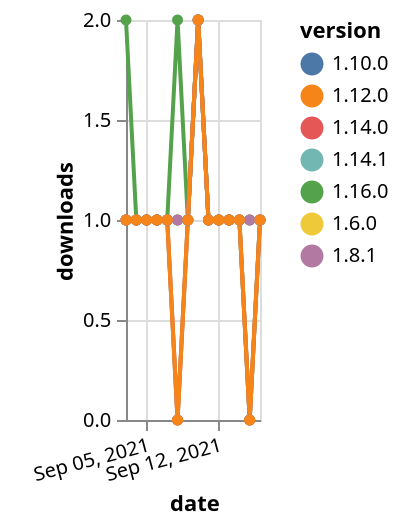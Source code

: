 {"$schema": "https://vega.github.io/schema/vega-lite/v5.json", "description": "A simple bar chart with embedded data.", "data": {"values": [{"date": "2021-09-03", "total": 248, "delta": 1, "version": "1.6.0"}, {"date": "2021-09-04", "total": 249, "delta": 1, "version": "1.6.0"}, {"date": "2021-09-05", "total": 250, "delta": 1, "version": "1.6.0"}, {"date": "2021-09-06", "total": 251, "delta": 1, "version": "1.6.0"}, {"date": "2021-09-07", "total": 252, "delta": 1, "version": "1.6.0"}, {"date": "2021-09-08", "total": 253, "delta": 1, "version": "1.6.0"}, {"date": "2021-09-09", "total": 254, "delta": 1, "version": "1.6.0"}, {"date": "2021-09-10", "total": 256, "delta": 2, "version": "1.6.0"}, {"date": "2021-09-11", "total": 257, "delta": 1, "version": "1.6.0"}, {"date": "2021-09-12", "total": 258, "delta": 1, "version": "1.6.0"}, {"date": "2021-09-13", "total": 259, "delta": 1, "version": "1.6.0"}, {"date": "2021-09-14", "total": 260, "delta": 1, "version": "1.6.0"}, {"date": "2021-09-15", "total": 261, "delta": 1, "version": "1.6.0"}, {"date": "2021-09-16", "total": 262, "delta": 1, "version": "1.6.0"}, {"date": "2021-09-03", "total": 179, "delta": 1, "version": "1.10.0"}, {"date": "2021-09-04", "total": 180, "delta": 1, "version": "1.10.0"}, {"date": "2021-09-05", "total": 181, "delta": 1, "version": "1.10.0"}, {"date": "2021-09-06", "total": 182, "delta": 1, "version": "1.10.0"}, {"date": "2021-09-07", "total": 183, "delta": 1, "version": "1.10.0"}, {"date": "2021-09-08", "total": 184, "delta": 1, "version": "1.10.0"}, {"date": "2021-09-09", "total": 185, "delta": 1, "version": "1.10.0"}, {"date": "2021-09-10", "total": 187, "delta": 2, "version": "1.10.0"}, {"date": "2021-09-11", "total": 188, "delta": 1, "version": "1.10.0"}, {"date": "2021-09-12", "total": 189, "delta": 1, "version": "1.10.0"}, {"date": "2021-09-13", "total": 190, "delta": 1, "version": "1.10.0"}, {"date": "2021-09-14", "total": 191, "delta": 1, "version": "1.10.0"}, {"date": "2021-09-15", "total": 192, "delta": 1, "version": "1.10.0"}, {"date": "2021-09-16", "total": 193, "delta": 1, "version": "1.10.0"}, {"date": "2021-09-03", "total": 124, "delta": 2, "version": "1.16.0"}, {"date": "2021-09-04", "total": 125, "delta": 1, "version": "1.16.0"}, {"date": "2021-09-05", "total": 126, "delta": 1, "version": "1.16.0"}, {"date": "2021-09-06", "total": 127, "delta": 1, "version": "1.16.0"}, {"date": "2021-09-07", "total": 128, "delta": 1, "version": "1.16.0"}, {"date": "2021-09-08", "total": 130, "delta": 2, "version": "1.16.0"}, {"date": "2021-09-09", "total": 131, "delta": 1, "version": "1.16.0"}, {"date": "2021-09-10", "total": 133, "delta": 2, "version": "1.16.0"}, {"date": "2021-09-11", "total": 134, "delta": 1, "version": "1.16.0"}, {"date": "2021-09-12", "total": 135, "delta": 1, "version": "1.16.0"}, {"date": "2021-09-13", "total": 136, "delta": 1, "version": "1.16.0"}, {"date": "2021-09-14", "total": 137, "delta": 1, "version": "1.16.0"}, {"date": "2021-09-15", "total": 137, "delta": 0, "version": "1.16.0"}, {"date": "2021-09-16", "total": 138, "delta": 1, "version": "1.16.0"}, {"date": "2021-09-03", "total": 198, "delta": 1, "version": "1.8.1"}, {"date": "2021-09-04", "total": 199, "delta": 1, "version": "1.8.1"}, {"date": "2021-09-05", "total": 200, "delta": 1, "version": "1.8.1"}, {"date": "2021-09-06", "total": 201, "delta": 1, "version": "1.8.1"}, {"date": "2021-09-07", "total": 202, "delta": 1, "version": "1.8.1"}, {"date": "2021-09-08", "total": 203, "delta": 1, "version": "1.8.1"}, {"date": "2021-09-09", "total": 204, "delta": 1, "version": "1.8.1"}, {"date": "2021-09-10", "total": 206, "delta": 2, "version": "1.8.1"}, {"date": "2021-09-11", "total": 207, "delta": 1, "version": "1.8.1"}, {"date": "2021-09-12", "total": 208, "delta": 1, "version": "1.8.1"}, {"date": "2021-09-13", "total": 209, "delta": 1, "version": "1.8.1"}, {"date": "2021-09-14", "total": 210, "delta": 1, "version": "1.8.1"}, {"date": "2021-09-15", "total": 211, "delta": 1, "version": "1.8.1"}, {"date": "2021-09-16", "total": 212, "delta": 1, "version": "1.8.1"}, {"date": "2021-09-03", "total": 128, "delta": 1, "version": "1.14.1"}, {"date": "2021-09-04", "total": 129, "delta": 1, "version": "1.14.1"}, {"date": "2021-09-05", "total": 130, "delta": 1, "version": "1.14.1"}, {"date": "2021-09-06", "total": 131, "delta": 1, "version": "1.14.1"}, {"date": "2021-09-07", "total": 132, "delta": 1, "version": "1.14.1"}, {"date": "2021-09-08", "total": 132, "delta": 0, "version": "1.14.1"}, {"date": "2021-09-09", "total": 133, "delta": 1, "version": "1.14.1"}, {"date": "2021-09-10", "total": 135, "delta": 2, "version": "1.14.1"}, {"date": "2021-09-11", "total": 136, "delta": 1, "version": "1.14.1"}, {"date": "2021-09-12", "total": 137, "delta": 1, "version": "1.14.1"}, {"date": "2021-09-13", "total": 138, "delta": 1, "version": "1.14.1"}, {"date": "2021-09-14", "total": 139, "delta": 1, "version": "1.14.1"}, {"date": "2021-09-15", "total": 139, "delta": 0, "version": "1.14.1"}, {"date": "2021-09-16", "total": 140, "delta": 1, "version": "1.14.1"}, {"date": "2021-09-03", "total": 147, "delta": 1, "version": "1.14.0"}, {"date": "2021-09-04", "total": 148, "delta": 1, "version": "1.14.0"}, {"date": "2021-09-05", "total": 149, "delta": 1, "version": "1.14.0"}, {"date": "2021-09-06", "total": 150, "delta": 1, "version": "1.14.0"}, {"date": "2021-09-07", "total": 151, "delta": 1, "version": "1.14.0"}, {"date": "2021-09-08", "total": 151, "delta": 0, "version": "1.14.0"}, {"date": "2021-09-09", "total": 152, "delta": 1, "version": "1.14.0"}, {"date": "2021-09-10", "total": 154, "delta": 2, "version": "1.14.0"}, {"date": "2021-09-11", "total": 155, "delta": 1, "version": "1.14.0"}, {"date": "2021-09-12", "total": 156, "delta": 1, "version": "1.14.0"}, {"date": "2021-09-13", "total": 157, "delta": 1, "version": "1.14.0"}, {"date": "2021-09-14", "total": 158, "delta": 1, "version": "1.14.0"}, {"date": "2021-09-15", "total": 158, "delta": 0, "version": "1.14.0"}, {"date": "2021-09-16", "total": 159, "delta": 1, "version": "1.14.0"}, {"date": "2021-09-03", "total": 163, "delta": 1, "version": "1.12.0"}, {"date": "2021-09-04", "total": 164, "delta": 1, "version": "1.12.0"}, {"date": "2021-09-05", "total": 165, "delta": 1, "version": "1.12.0"}, {"date": "2021-09-06", "total": 166, "delta": 1, "version": "1.12.0"}, {"date": "2021-09-07", "total": 167, "delta": 1, "version": "1.12.0"}, {"date": "2021-09-08", "total": 167, "delta": 0, "version": "1.12.0"}, {"date": "2021-09-09", "total": 168, "delta": 1, "version": "1.12.0"}, {"date": "2021-09-10", "total": 170, "delta": 2, "version": "1.12.0"}, {"date": "2021-09-11", "total": 171, "delta": 1, "version": "1.12.0"}, {"date": "2021-09-12", "total": 172, "delta": 1, "version": "1.12.0"}, {"date": "2021-09-13", "total": 173, "delta": 1, "version": "1.12.0"}, {"date": "2021-09-14", "total": 174, "delta": 1, "version": "1.12.0"}, {"date": "2021-09-15", "total": 174, "delta": 0, "version": "1.12.0"}, {"date": "2021-09-16", "total": 175, "delta": 1, "version": "1.12.0"}]}, "width": "container", "mark": {"type": "line", "point": {"filled": true}}, "encoding": {"x": {"field": "date", "type": "temporal", "timeUnit": "yearmonthdate", "title": "date", "axis": {"labelAngle": -15}}, "y": {"field": "delta", "type": "quantitative", "title": "downloads"}, "color": {"field": "version", "type": "nominal"}, "tooltip": {"field": "delta"}}}